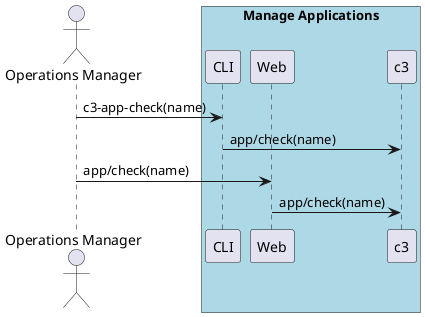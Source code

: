 @startuml
Actor "Operations Manager" as A

box "Manage Applications" #lightblue
participant CLI as CLI
participant Web as Web
participant "c3" as S
A -> CLI : c3-app-check(name)
CLI -> S : app/check(name)
A -> Web : app/check(name)
Web -> S : app/check(name)
end box

@enduml
